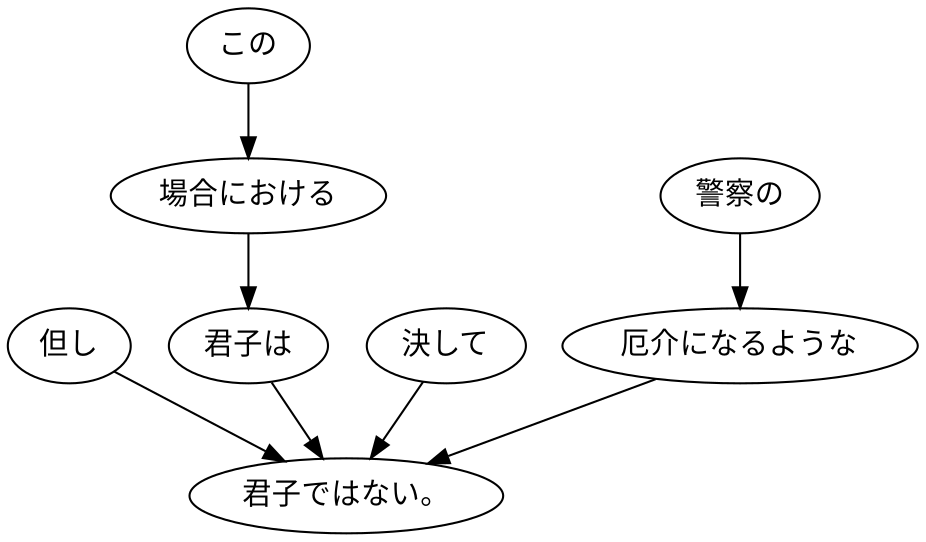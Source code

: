 digraph graph4703 {
	node0 [label="但し"];
	node1 [label="この"];
	node2 [label="場合における"];
	node3 [label="君子は"];
	node4 [label="決して"];
	node5 [label="警察の"];
	node6 [label="厄介になるような"];
	node7 [label="君子ではない。"];
	node0 -> node7;
	node1 -> node2;
	node2 -> node3;
	node3 -> node7;
	node4 -> node7;
	node5 -> node6;
	node6 -> node7;
}
